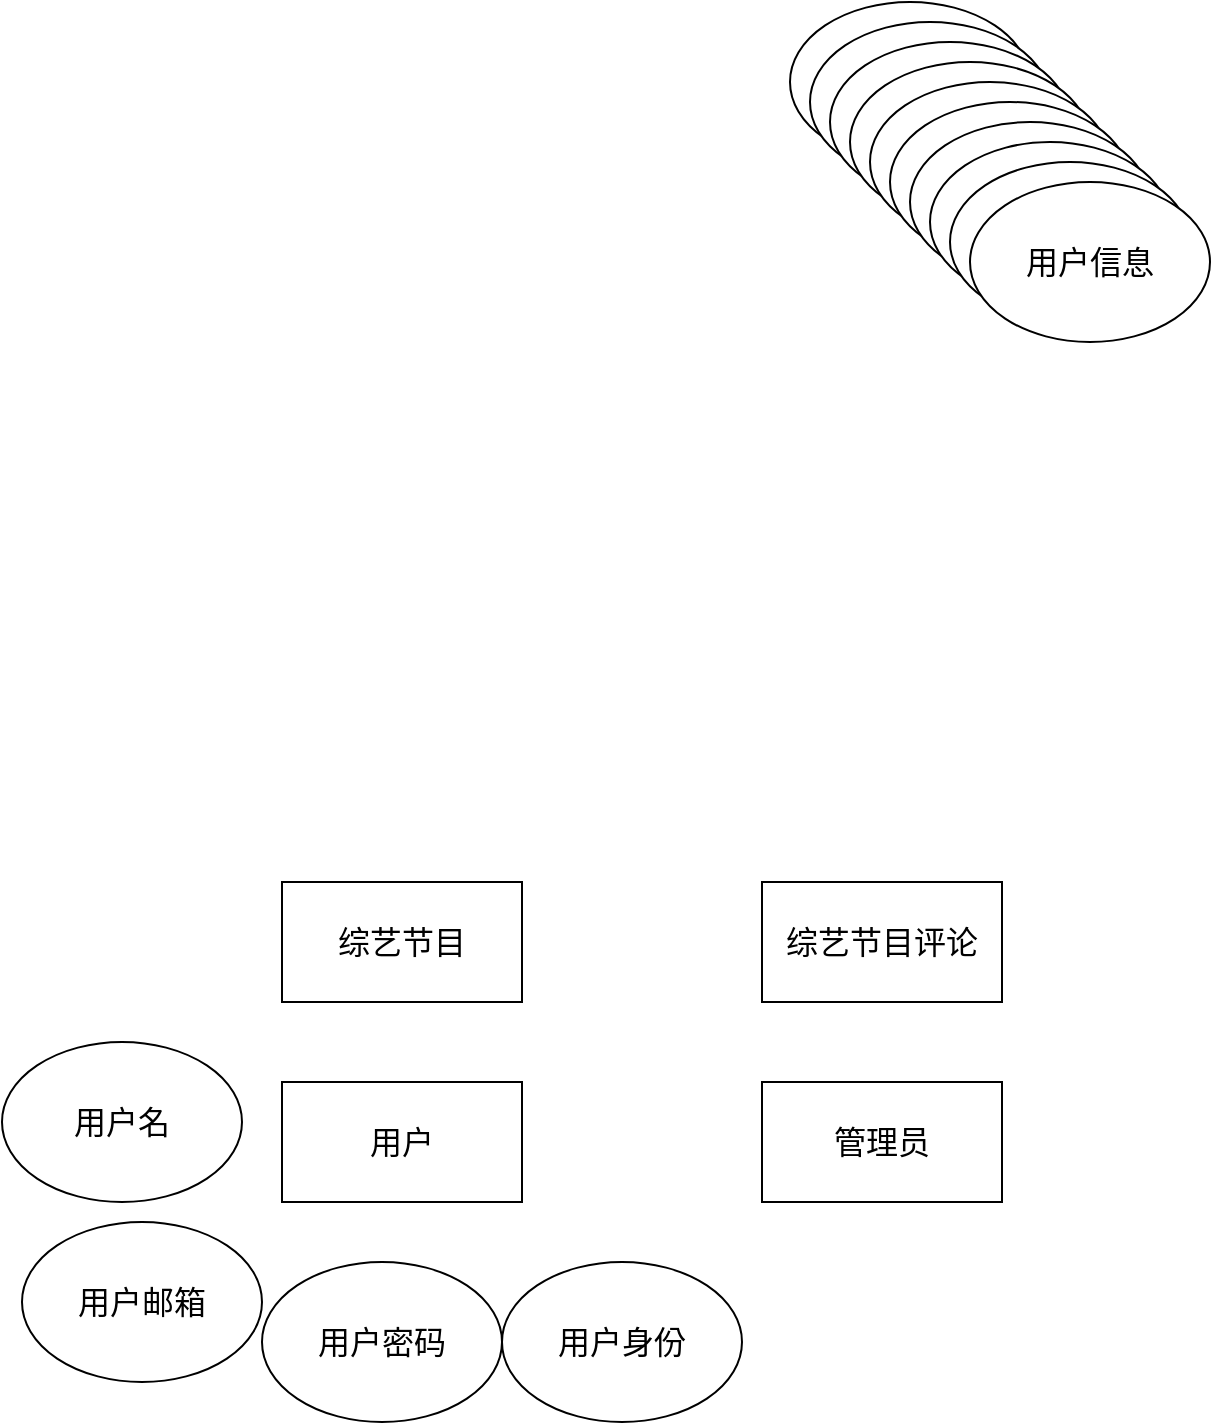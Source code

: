 <mxfile version="26.1.3">
  <diagram name="第 1 页" id="-I7HLeXx_2oWKyCRgrfu">
    <mxGraphModel dx="709" dy="611" grid="1" gridSize="10" guides="1" tooltips="1" connect="1" arrows="1" fold="1" page="1" pageScale="1" pageWidth="827" pageHeight="1169" math="0" shadow="0">
      <root>
        <mxCell id="0" />
        <mxCell id="1" parent="0" />
        <mxCell id="7Xm544WoYLx9iLDp0Kg5-1" value="&lt;font face=&quot;宋体&quot;&gt;&lt;font style=&quot;font-size: 16px;&quot;&gt;综艺节目&lt;/font&gt;&lt;br&gt;&lt;/font&gt;" style="rounded=0;whiteSpace=wrap;html=1;" vertex="1" parent="1">
          <mxGeometry x="160" y="440" width="120" height="60" as="geometry" />
        </mxCell>
        <mxCell id="7Xm544WoYLx9iLDp0Kg5-2" value="&lt;font face=&quot;宋体&quot;&gt;&lt;font style=&quot;font-size: 16px;&quot;&gt;管理员&lt;/font&gt;&lt;br&gt;&lt;/font&gt;" style="rounded=0;whiteSpace=wrap;html=1;" vertex="1" parent="1">
          <mxGeometry x="400" y="540" width="120" height="60" as="geometry" />
        </mxCell>
        <mxCell id="7Xm544WoYLx9iLDp0Kg5-3" value="&lt;font face=&quot;宋体&quot;&gt;&lt;font style=&quot;font-size: 16px;&quot;&gt;综艺节目评论&lt;/font&gt;&lt;br&gt;&lt;/font&gt;" style="rounded=0;whiteSpace=wrap;html=1;" vertex="1" parent="1">
          <mxGeometry x="400" y="440" width="120" height="60" as="geometry" />
        </mxCell>
        <mxCell id="7Xm544WoYLx9iLDp0Kg5-4" value="&lt;font face=&quot;宋体&quot;&gt;&lt;font style=&quot;font-size: 16px;&quot;&gt;用户&lt;/font&gt;&lt;br&gt;&lt;/font&gt;" style="rounded=0;whiteSpace=wrap;html=1;" vertex="1" parent="1">
          <mxGeometry x="160" y="540" width="120" height="60" as="geometry" />
        </mxCell>
        <mxCell id="7Xm544WoYLx9iLDp0Kg5-5" value="&lt;font face=&quot;宋体&quot;&gt;&lt;font style=&quot;font-size: 16px;&quot;&gt;用户信息&lt;/font&gt;&lt;br&gt;&lt;/font&gt;" style="ellipse;whiteSpace=wrap;html=1;" vertex="1" parent="1">
          <mxGeometry x="414" width="120" height="80" as="geometry" />
        </mxCell>
        <mxCell id="7Xm544WoYLx9iLDp0Kg5-6" value="&lt;font face=&quot;宋体&quot;&gt;&lt;font style=&quot;font-size: 16px;&quot;&gt;用户信息&lt;/font&gt;&lt;br&gt;&lt;/font&gt;" style="ellipse;whiteSpace=wrap;html=1;" vertex="1" parent="1">
          <mxGeometry x="424" y="10" width="120" height="80" as="geometry" />
        </mxCell>
        <mxCell id="7Xm544WoYLx9iLDp0Kg5-7" value="&lt;font face=&quot;宋体&quot;&gt;&lt;font style=&quot;font-size: 16px;&quot;&gt;用户信息&lt;/font&gt;&lt;br&gt;&lt;/font&gt;" style="ellipse;whiteSpace=wrap;html=1;" vertex="1" parent="1">
          <mxGeometry x="434" y="20" width="120" height="80" as="geometry" />
        </mxCell>
        <mxCell id="7Xm544WoYLx9iLDp0Kg5-8" value="&lt;font face=&quot;宋体&quot;&gt;&lt;font style=&quot;font-size: 16px;&quot;&gt;用户信息&lt;/font&gt;&lt;br&gt;&lt;/font&gt;" style="ellipse;whiteSpace=wrap;html=1;" vertex="1" parent="1">
          <mxGeometry x="444" y="30" width="120" height="80" as="geometry" />
        </mxCell>
        <mxCell id="7Xm544WoYLx9iLDp0Kg5-9" value="&lt;font face=&quot;宋体&quot;&gt;&lt;font style=&quot;font-size: 16px;&quot;&gt;用户信息&lt;/font&gt;&lt;br&gt;&lt;/font&gt;" style="ellipse;whiteSpace=wrap;html=1;" vertex="1" parent="1">
          <mxGeometry x="454" y="40" width="120" height="80" as="geometry" />
        </mxCell>
        <mxCell id="7Xm544WoYLx9iLDp0Kg5-10" value="&lt;font face=&quot;宋体&quot;&gt;&lt;font style=&quot;font-size: 16px;&quot;&gt;用户信息&lt;/font&gt;&lt;br&gt;&lt;/font&gt;" style="ellipse;whiteSpace=wrap;html=1;" vertex="1" parent="1">
          <mxGeometry x="464" y="50" width="120" height="80" as="geometry" />
        </mxCell>
        <mxCell id="7Xm544WoYLx9iLDp0Kg5-11" value="&lt;font face=&quot;宋体&quot;&gt;&lt;font style=&quot;font-size: 16px;&quot;&gt;用户信息&lt;/font&gt;&lt;br&gt;&lt;/font&gt;" style="ellipse;whiteSpace=wrap;html=1;" vertex="1" parent="1">
          <mxGeometry x="474" y="60" width="120" height="80" as="geometry" />
        </mxCell>
        <mxCell id="7Xm544WoYLx9iLDp0Kg5-12" value="&lt;font face=&quot;宋体&quot;&gt;&lt;font style=&quot;font-size: 16px;&quot;&gt;用户信息&lt;/font&gt;&lt;br&gt;&lt;/font&gt;" style="ellipse;whiteSpace=wrap;html=1;" vertex="1" parent="1">
          <mxGeometry x="484" y="70" width="120" height="80" as="geometry" />
        </mxCell>
        <mxCell id="7Xm544WoYLx9iLDp0Kg5-13" value="&lt;font face=&quot;宋体&quot;&gt;&lt;font style=&quot;font-size: 16px;&quot;&gt;用户信息&lt;/font&gt;&lt;br&gt;&lt;/font&gt;" style="ellipse;whiteSpace=wrap;html=1;" vertex="1" parent="1">
          <mxGeometry x="494" y="80" width="120" height="80" as="geometry" />
        </mxCell>
        <mxCell id="7Xm544WoYLx9iLDp0Kg5-14" value="&lt;font face=&quot;宋体&quot;&gt;&lt;font style=&quot;font-size: 16px;&quot;&gt;用户信息&lt;/font&gt;&lt;br&gt;&lt;/font&gt;" style="ellipse;whiteSpace=wrap;html=1;" vertex="1" parent="1">
          <mxGeometry x="504" y="90" width="120" height="80" as="geometry" />
        </mxCell>
        <mxCell id="7Xm544WoYLx9iLDp0Kg5-15" value="&lt;font face=&quot;宋体&quot;&gt;&lt;font style=&quot;font-size: 16px;&quot;&gt;用户名&lt;/font&gt;&lt;br&gt;&lt;/font&gt;" style="ellipse;whiteSpace=wrap;html=1;" vertex="1" parent="1">
          <mxGeometry x="20" y="520" width="120" height="80" as="geometry" />
        </mxCell>
        <mxCell id="7Xm544WoYLx9iLDp0Kg5-18" value="&lt;font face=&quot;宋体&quot;&gt;&lt;font style=&quot;font-size: 16px;&quot;&gt;用户邮箱&lt;/font&gt;&lt;br&gt;&lt;/font&gt;" style="ellipse;whiteSpace=wrap;html=1;" vertex="1" parent="1">
          <mxGeometry x="30" y="610" width="120" height="80" as="geometry" />
        </mxCell>
        <mxCell id="7Xm544WoYLx9iLDp0Kg5-19" value="&lt;font face=&quot;宋体&quot;&gt;&lt;font style=&quot;font-size: 16px;&quot;&gt;用户密码&lt;/font&gt;&lt;br&gt;&lt;/font&gt;" style="ellipse;whiteSpace=wrap;html=1;" vertex="1" parent="1">
          <mxGeometry x="150" y="630" width="120" height="80" as="geometry" />
        </mxCell>
        <mxCell id="7Xm544WoYLx9iLDp0Kg5-21" value="&lt;font face=&quot;宋体&quot;&gt;&lt;font style=&quot;font-size: 16px;&quot;&gt;用户身份&lt;/font&gt;&lt;br&gt;&lt;/font&gt;" style="ellipse;whiteSpace=wrap;html=1;" vertex="1" parent="1">
          <mxGeometry x="270" y="630" width="120" height="80" as="geometry" />
        </mxCell>
      </root>
    </mxGraphModel>
  </diagram>
</mxfile>
